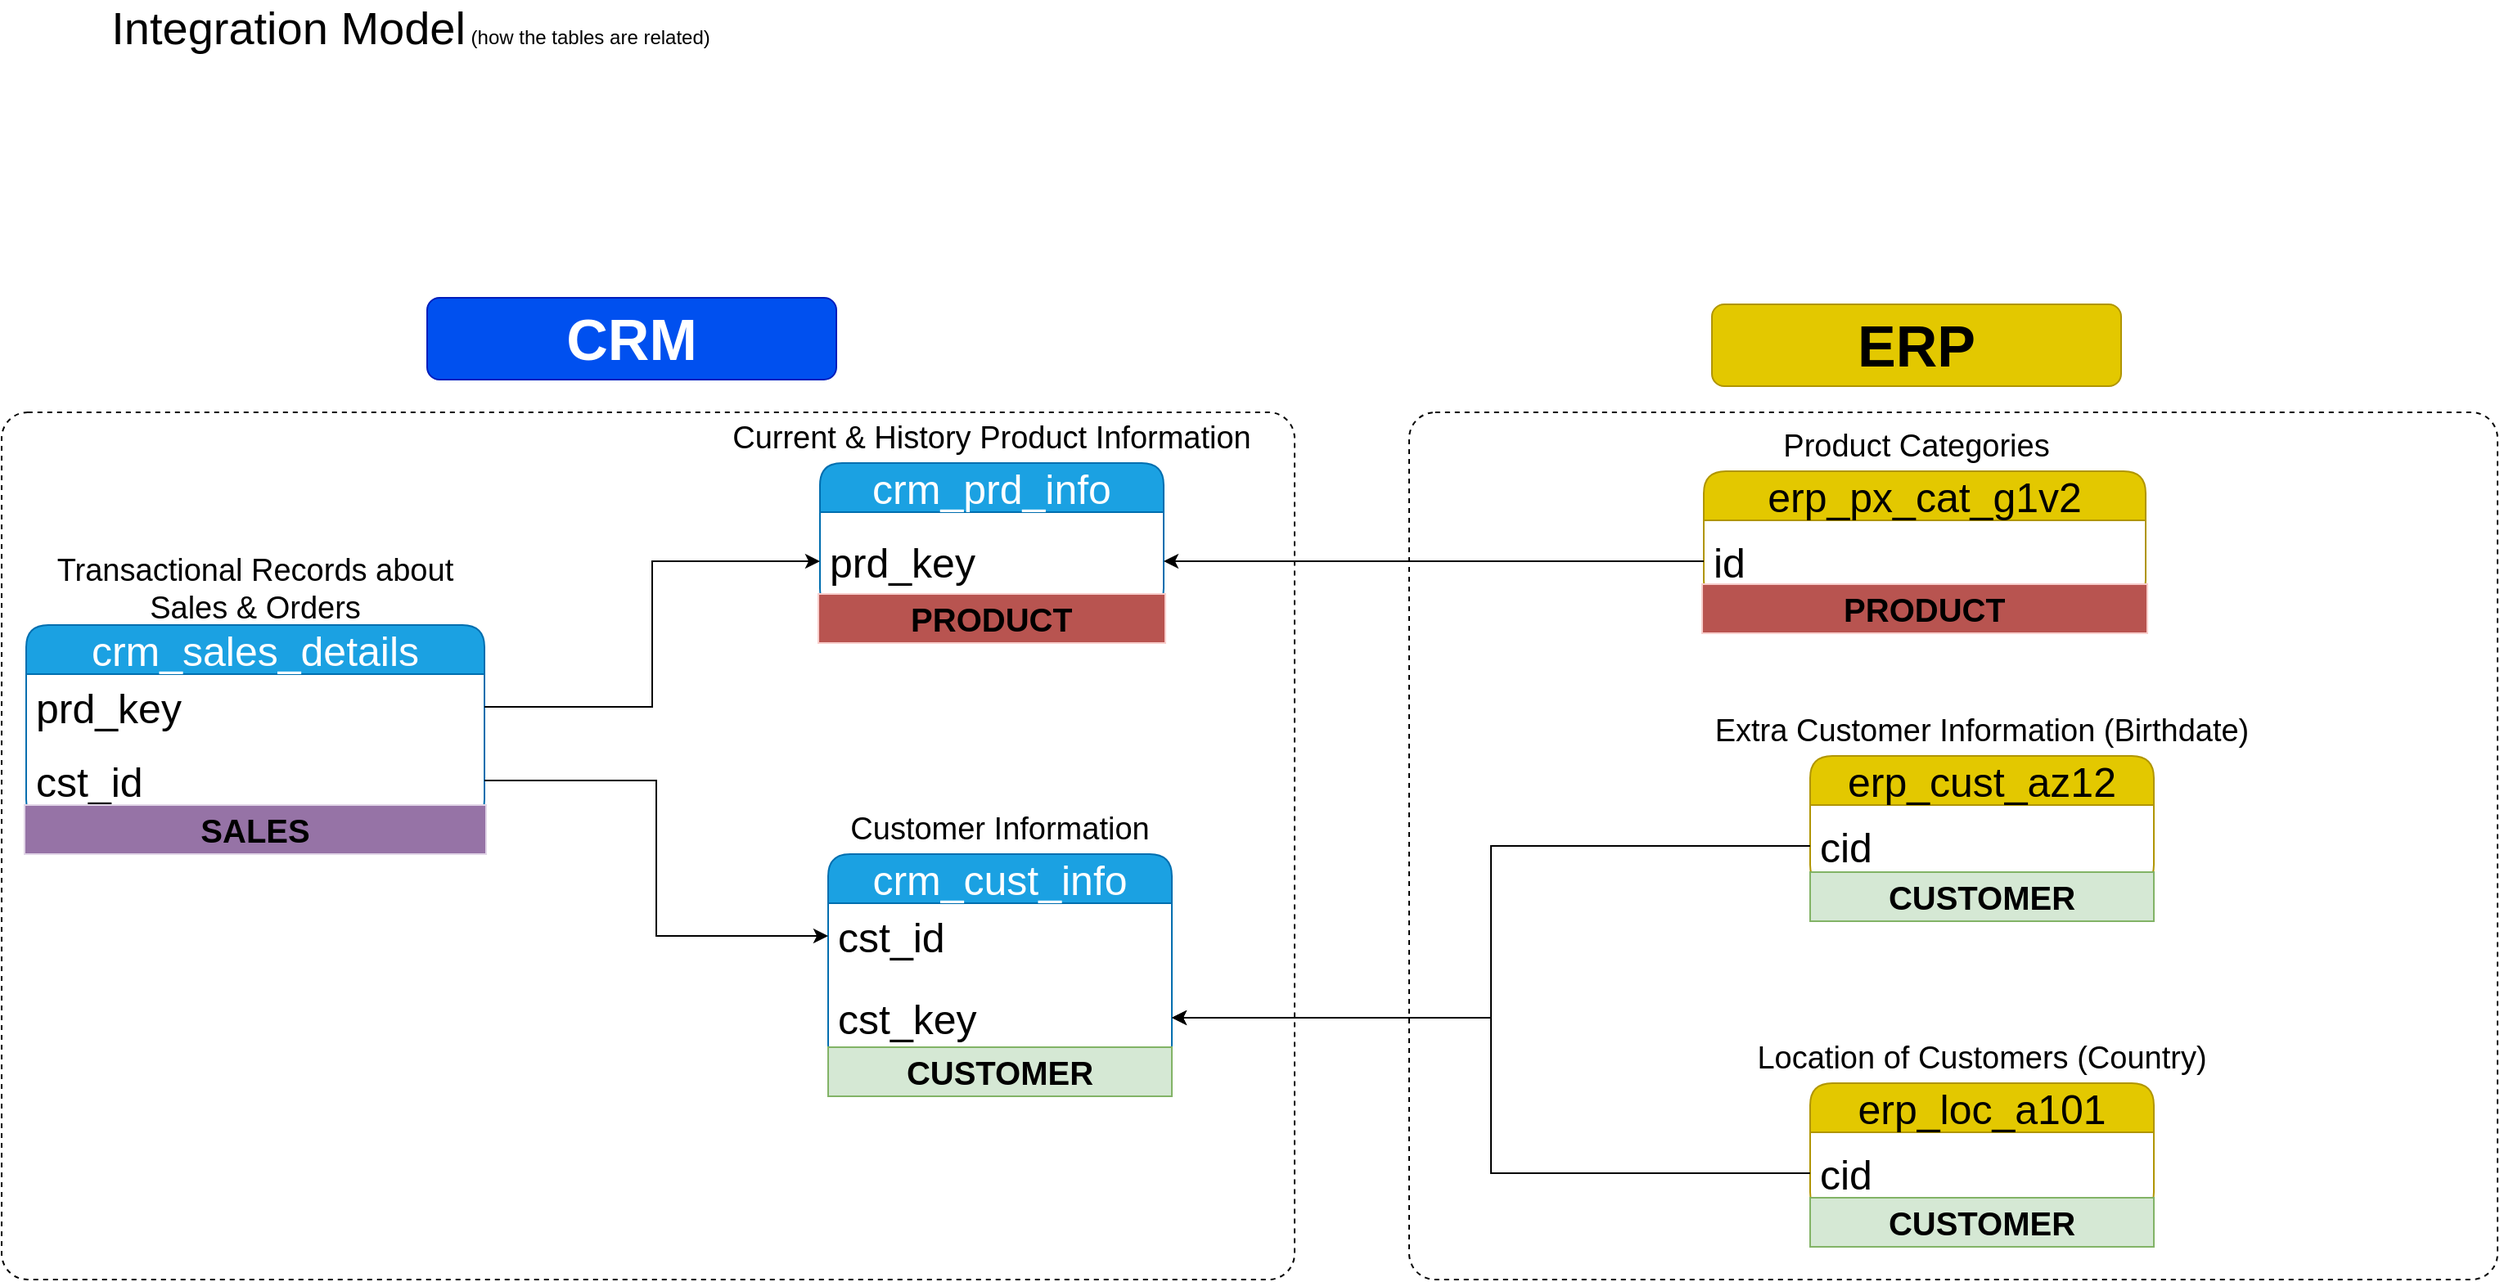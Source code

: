 <mxfile version="27.0.4">
  <diagram name="Page-1" id="6F2gSgB4_4hjHcqgnxPE">
    <mxGraphModel dx="1365" dy="736" grid="1" gridSize="10" guides="1" tooltips="1" connect="1" arrows="1" fold="1" page="1" pageScale="1" pageWidth="1920" pageHeight="1200" math="0" shadow="0">
      <root>
        <mxCell id="0" />
        <mxCell id="1" parent="0" />
        <mxCell id="E3rHKkRZnnSpwDpxA04P-1" value="crm_cust_info" style="swimlane;fontStyle=0;childLayout=stackLayout;horizontal=1;startSize=30;horizontalStack=0;resizeParent=1;resizeParentMax=0;resizeLast=0;collapsible=1;marginBottom=0;whiteSpace=wrap;html=1;rounded=1;fillColor=#1ba1e2;fontColor=#ffffff;strokeColor=#006EAF;fontSize=25;" vertex="1" parent="1">
          <mxGeometry x="525" y="530" width="210" height="130" as="geometry" />
        </mxCell>
        <mxCell id="E3rHKkRZnnSpwDpxA04P-2" value="cst_id" style="text;strokeColor=none;fillColor=none;align=left;verticalAlign=middle;spacingLeft=4;spacingRight=4;overflow=hidden;points=[[0,0.5],[1,0.5]];portConstraint=eastwest;rotatable=0;whiteSpace=wrap;html=1;fontSize=25;" vertex="1" parent="E3rHKkRZnnSpwDpxA04P-1">
          <mxGeometry y="30" width="210" height="40" as="geometry" />
        </mxCell>
        <mxCell id="E3rHKkRZnnSpwDpxA04P-20" value="cst_key" style="text;strokeColor=none;fillColor=none;align=left;verticalAlign=middle;spacingLeft=4;spacingRight=4;overflow=hidden;points=[[0,0.5],[1,0.5]];portConstraint=eastwest;rotatable=0;whiteSpace=wrap;html=1;fontSize=25;" vertex="1" parent="E3rHKkRZnnSpwDpxA04P-1">
          <mxGeometry y="70" width="210" height="60" as="geometry" />
        </mxCell>
        <mxCell id="E3rHKkRZnnSpwDpxA04P-5" value="Customer Information" style="text;html=1;align=center;verticalAlign=middle;whiteSpace=wrap;rounded=0;fontSize=19;" vertex="1" parent="1">
          <mxGeometry x="535" y="500" width="190" height="30" as="geometry" />
        </mxCell>
        <mxCell id="E3rHKkRZnnSpwDpxA04P-6" value="crm_prd_info" style="swimlane;fontStyle=0;childLayout=stackLayout;horizontal=1;startSize=30;horizontalStack=0;resizeParent=1;resizeParentMax=0;resizeLast=0;collapsible=1;marginBottom=0;whiteSpace=wrap;html=1;rounded=1;fillColor=#1ba1e2;fontColor=#ffffff;strokeColor=#006EAF;fontSize=25;" vertex="1" parent="1">
          <mxGeometry x="520" y="291" width="210" height="90" as="geometry" />
        </mxCell>
        <mxCell id="E3rHKkRZnnSpwDpxA04P-7" value="&lt;div&gt;prd_key&lt;/div&gt;" style="text;strokeColor=none;fillColor=none;align=left;verticalAlign=middle;spacingLeft=4;spacingRight=4;overflow=hidden;points=[[0,0.5],[1,0.5]];portConstraint=eastwest;rotatable=0;whiteSpace=wrap;html=1;fontSize=25;" vertex="1" parent="E3rHKkRZnnSpwDpxA04P-6">
          <mxGeometry y="30" width="210" height="60" as="geometry" />
        </mxCell>
        <mxCell id="E3rHKkRZnnSpwDpxA04P-8" value="Current &amp;amp; History Product Information" style="text;html=1;align=center;verticalAlign=middle;whiteSpace=wrap;rounded=0;fontSize=19;" vertex="1" parent="1">
          <mxGeometry x="455" y="261" width="340" height="30" as="geometry" />
        </mxCell>
        <mxCell id="E3rHKkRZnnSpwDpxA04P-9" value="crm_sales_details" style="swimlane;fontStyle=0;childLayout=stackLayout;horizontal=1;startSize=30;horizontalStack=0;resizeParent=1;resizeParentMax=0;resizeLast=0;collapsible=1;marginBottom=0;whiteSpace=wrap;html=1;rounded=1;fillColor=#1ba1e2;fontColor=#ffffff;strokeColor=#006EAF;fontSize=25;" vertex="1" parent="1">
          <mxGeometry x="35" y="390" width="280" height="120" as="geometry" />
        </mxCell>
        <mxCell id="E3rHKkRZnnSpwDpxA04P-10" value="prd_key" style="text;strokeColor=none;fillColor=none;align=left;verticalAlign=middle;spacingLeft=4;spacingRight=4;overflow=hidden;points=[[0,0.5],[1,0.5]];portConstraint=eastwest;rotatable=0;whiteSpace=wrap;html=1;fontSize=25;" vertex="1" parent="E3rHKkRZnnSpwDpxA04P-9">
          <mxGeometry y="30" width="280" height="40" as="geometry" />
        </mxCell>
        <mxCell id="E3rHKkRZnnSpwDpxA04P-13" value="cst_id" style="text;strokeColor=none;fillColor=none;align=left;verticalAlign=middle;spacingLeft=4;spacingRight=4;overflow=hidden;points=[[0,0.5],[1,0.5]];portConstraint=eastwest;rotatable=0;whiteSpace=wrap;html=1;fontSize=25;" vertex="1" parent="E3rHKkRZnnSpwDpxA04P-9">
          <mxGeometry y="70" width="280" height="50" as="geometry" />
        </mxCell>
        <mxCell id="E3rHKkRZnnSpwDpxA04P-11" value="Transactional Records about Sales &amp;amp; Orders" style="text;html=1;align=center;verticalAlign=middle;whiteSpace=wrap;rounded=0;fontSize=19;" vertex="1" parent="1">
          <mxGeometry x="30" y="345" width="290" height="45" as="geometry" />
        </mxCell>
        <mxCell id="E3rHKkRZnnSpwDpxA04P-14" style="edgeStyle=orthogonalEdgeStyle;rounded=0;orthogonalLoop=1;jettySize=auto;html=1;" edge="1" parent="1" source="E3rHKkRZnnSpwDpxA04P-10" target="E3rHKkRZnnSpwDpxA04P-7">
          <mxGeometry relative="1" as="geometry" />
        </mxCell>
        <mxCell id="E3rHKkRZnnSpwDpxA04P-15" style="edgeStyle=orthogonalEdgeStyle;rounded=0;orthogonalLoop=1;jettySize=auto;html=1;entryX=0;entryY=0.5;entryDx=0;entryDy=0;" edge="1" parent="1" source="E3rHKkRZnnSpwDpxA04P-13" target="E3rHKkRZnnSpwDpxA04P-2">
          <mxGeometry relative="1" as="geometry" />
        </mxCell>
        <mxCell id="E3rHKkRZnnSpwDpxA04P-16" value="erp_cust_az12" style="swimlane;fontStyle=0;childLayout=stackLayout;horizontal=1;startSize=30;horizontalStack=0;resizeParent=1;resizeParentMax=0;resizeLast=0;collapsible=1;marginBottom=0;whiteSpace=wrap;html=1;rounded=1;fillColor=#e3c800;strokeColor=#B09500;fontSize=25;fontColor=#000000;" vertex="1" parent="1">
          <mxGeometry x="1125" y="470" width="210" height="80" as="geometry" />
        </mxCell>
        <mxCell id="E3rHKkRZnnSpwDpxA04P-17" value="cid" style="text;strokeColor=none;fillColor=none;align=left;verticalAlign=middle;spacingLeft=4;spacingRight=4;overflow=hidden;points=[[0,0.5],[1,0.5]];portConstraint=eastwest;rotatable=0;whiteSpace=wrap;html=1;fontSize=25;" vertex="1" parent="E3rHKkRZnnSpwDpxA04P-16">
          <mxGeometry y="30" width="210" height="50" as="geometry" />
        </mxCell>
        <mxCell id="E3rHKkRZnnSpwDpxA04P-18" value="Extra Customer Information (Birthdate)" style="text;html=1;align=center;verticalAlign=middle;whiteSpace=wrap;rounded=0;fontSize=19;" vertex="1" parent="1">
          <mxGeometry x="1060" y="440" width="340" height="30" as="geometry" />
        </mxCell>
        <mxCell id="E3rHKkRZnnSpwDpxA04P-21" style="edgeStyle=orthogonalEdgeStyle;rounded=0;orthogonalLoop=1;jettySize=auto;html=1;" edge="1" parent="1" source="E3rHKkRZnnSpwDpxA04P-17" target="E3rHKkRZnnSpwDpxA04P-20">
          <mxGeometry relative="1" as="geometry" />
        </mxCell>
        <mxCell id="E3rHKkRZnnSpwDpxA04P-25" value="erp_loc_a101" style="swimlane;fontStyle=0;childLayout=stackLayout;horizontal=1;startSize=30;horizontalStack=0;resizeParent=1;resizeParentMax=0;resizeLast=0;collapsible=1;marginBottom=0;whiteSpace=wrap;html=1;rounded=1;fillColor=#e3c800;strokeColor=#B09500;fontSize=25;fontColor=#000000;" vertex="1" parent="1">
          <mxGeometry x="1125" y="670" width="210" height="80" as="geometry" />
        </mxCell>
        <mxCell id="E3rHKkRZnnSpwDpxA04P-26" value="cid" style="text;strokeColor=none;fillColor=none;align=left;verticalAlign=middle;spacingLeft=4;spacingRight=4;overflow=hidden;points=[[0,0.5],[1,0.5]];portConstraint=eastwest;rotatable=0;whiteSpace=wrap;html=1;fontSize=25;" vertex="1" parent="E3rHKkRZnnSpwDpxA04P-25">
          <mxGeometry y="30" width="210" height="50" as="geometry" />
        </mxCell>
        <mxCell id="E3rHKkRZnnSpwDpxA04P-27" value="Location of Customers (Country)" style="text;html=1;align=center;verticalAlign=middle;whiteSpace=wrap;rounded=0;fontSize=19;" vertex="1" parent="1">
          <mxGeometry x="1060" y="640" width="340" height="30" as="geometry" />
        </mxCell>
        <mxCell id="E3rHKkRZnnSpwDpxA04P-29" style="edgeStyle=orthogonalEdgeStyle;rounded=0;orthogonalLoop=1;jettySize=auto;html=1;entryX=1;entryY=0.5;entryDx=0;entryDy=0;" edge="1" parent="1" source="E3rHKkRZnnSpwDpxA04P-26" target="E3rHKkRZnnSpwDpxA04P-20">
          <mxGeometry relative="1" as="geometry" />
        </mxCell>
        <mxCell id="E3rHKkRZnnSpwDpxA04P-30" value="erp_px_cat_g1v2" style="swimlane;fontStyle=0;childLayout=stackLayout;horizontal=1;startSize=30;horizontalStack=0;resizeParent=1;resizeParentMax=0;resizeLast=0;collapsible=1;marginBottom=0;whiteSpace=wrap;html=1;rounded=1;fillColor=#e3c800;strokeColor=#B09500;fontSize=25;fontColor=#000000;" vertex="1" parent="1">
          <mxGeometry x="1060" y="296" width="270" height="80" as="geometry" />
        </mxCell>
        <mxCell id="E3rHKkRZnnSpwDpxA04P-31" value="id" style="text;strokeColor=none;fillColor=none;align=left;verticalAlign=middle;spacingLeft=4;spacingRight=4;overflow=hidden;points=[[0,0.5],[1,0.5]];portConstraint=eastwest;rotatable=0;whiteSpace=wrap;html=1;fontSize=25;" vertex="1" parent="E3rHKkRZnnSpwDpxA04P-30">
          <mxGeometry y="30" width="270" height="50" as="geometry" />
        </mxCell>
        <mxCell id="E3rHKkRZnnSpwDpxA04P-32" value="&lt;div&gt;Product Categories&lt;/div&gt;" style="text;html=1;align=center;verticalAlign=middle;whiteSpace=wrap;rounded=0;fontSize=19;" vertex="1" parent="1">
          <mxGeometry x="1020" y="266" width="340" height="30" as="geometry" />
        </mxCell>
        <mxCell id="E3rHKkRZnnSpwDpxA04P-34" style="edgeStyle=orthogonalEdgeStyle;rounded=0;orthogonalLoop=1;jettySize=auto;html=1;entryX=1;entryY=0.5;entryDx=0;entryDy=0;" edge="1" parent="1" source="E3rHKkRZnnSpwDpxA04P-31" target="E3rHKkRZnnSpwDpxA04P-7">
          <mxGeometry relative="1" as="geometry" />
        </mxCell>
        <mxCell id="E3rHKkRZnnSpwDpxA04P-37" value="" style="rounded=1;whiteSpace=wrap;html=1;arcSize=3;fillColor=none;dashed=1;" vertex="1" parent="1">
          <mxGeometry x="20" y="260" width="790" height="530" as="geometry" />
        </mxCell>
        <mxCell id="E3rHKkRZnnSpwDpxA04P-38" value="CRM" style="rounded=1;whiteSpace=wrap;html=1;fontSize=35;fontStyle=1;fillColor=#0050ef;fontColor=#ffffff;strokeColor=#001DBC;" vertex="1" parent="1">
          <mxGeometry x="280" y="190" width="250" height="50" as="geometry" />
        </mxCell>
        <mxCell id="E3rHKkRZnnSpwDpxA04P-40" value="" style="rounded=1;whiteSpace=wrap;html=1;arcSize=3;fillColor=none;dashed=1;" vertex="1" parent="1">
          <mxGeometry x="880" y="260" width="665" height="530" as="geometry" />
        </mxCell>
        <mxCell id="E3rHKkRZnnSpwDpxA04P-39" value="&lt;font style=&quot;font-size: 28px;&quot;&gt;Integration Model&lt;/font&gt; (how the tables are related)" style="text;html=1;align=center;verticalAlign=middle;whiteSpace=wrap;rounded=0;" vertex="1" parent="1">
          <mxGeometry x="80" y="10" width="380" height="30" as="geometry" />
        </mxCell>
        <mxCell id="E3rHKkRZnnSpwDpxA04P-41" value="ERP" style="rounded=1;whiteSpace=wrap;html=1;fontSize=35;fontStyle=1;fillColor=#e3c800;strokeColor=#B09500;fontColor=#000000;" vertex="1" parent="1">
          <mxGeometry x="1065" y="194" width="250" height="50" as="geometry" />
        </mxCell>
        <mxCell id="E3rHKkRZnnSpwDpxA04P-43" value="PRODUCT" style="text;html=1;strokeColor=#F8CECC;fillColor=#B85450;align=center;verticalAlign=middle;whiteSpace=wrap;overflow=hidden;fontSize=20;fontStyle=1" vertex="1" parent="1">
          <mxGeometry x="1059" y="365" width="272" height="30" as="geometry" />
        </mxCell>
        <mxCell id="E3rHKkRZnnSpwDpxA04P-45" value="CUSTOMER" style="text;html=1;strokeColor=#82b366;fillColor=#d5e8d4;align=center;verticalAlign=middle;whiteSpace=wrap;overflow=hidden;fontSize=20;fontStyle=1" vertex="1" parent="1">
          <mxGeometry x="525" y="648" width="210" height="30" as="geometry" />
        </mxCell>
        <mxCell id="E3rHKkRZnnSpwDpxA04P-47" value="CUSTOMER" style="text;html=1;strokeColor=#82b366;fillColor=#d5e8d4;align=center;verticalAlign=middle;whiteSpace=wrap;overflow=hidden;fontSize=20;fontStyle=1" vertex="1" parent="1">
          <mxGeometry x="1125" y="740" width="210" height="30" as="geometry" />
        </mxCell>
        <mxCell id="E3rHKkRZnnSpwDpxA04P-48" value="CUSTOMER" style="text;html=1;strokeColor=#82b366;fillColor=#d5e8d4;align=center;verticalAlign=middle;whiteSpace=wrap;overflow=hidden;fontSize=20;fontStyle=1" vertex="1" parent="1">
          <mxGeometry x="1125" y="541" width="210" height="30" as="geometry" />
        </mxCell>
        <mxCell id="E3rHKkRZnnSpwDpxA04P-49" value="PRODUCT" style="text;html=1;strokeColor=#F8CECC;fillColor=#B85450;align=center;verticalAlign=middle;whiteSpace=wrap;overflow=hidden;fontSize=20;fontStyle=1" vertex="1" parent="1">
          <mxGeometry x="519" y="371" width="212" height="30" as="geometry" />
        </mxCell>
        <mxCell id="E3rHKkRZnnSpwDpxA04P-50" value="SALES" style="text;html=1;strokeColor=#E1D5E7;fillColor=#9673A6;align=center;verticalAlign=middle;whiteSpace=wrap;overflow=hidden;fontSize=20;fontStyle=1" vertex="1" parent="1">
          <mxGeometry x="34" y="500" width="282" height="30" as="geometry" />
        </mxCell>
      </root>
    </mxGraphModel>
  </diagram>
</mxfile>
